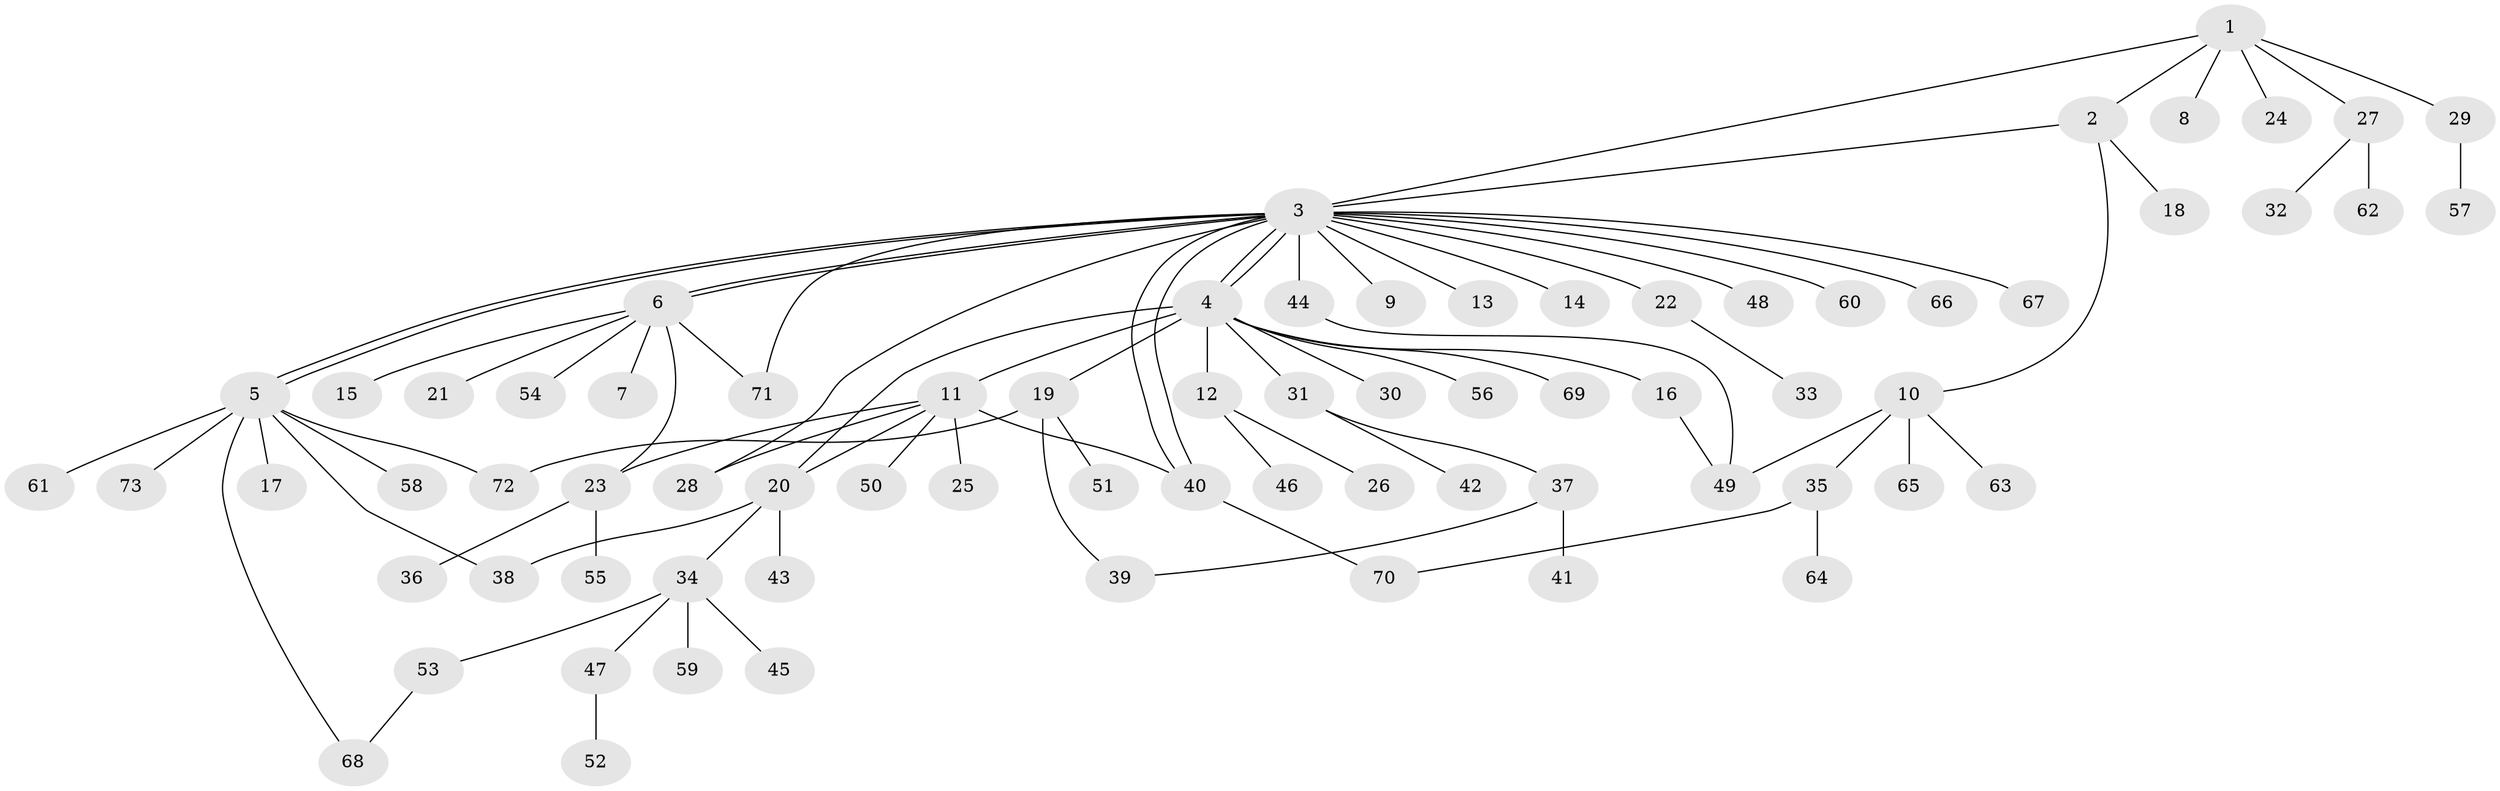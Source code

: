 // coarse degree distribution, {7: 0.03773584905660377, 19: 0.018867924528301886, 10: 0.018867924528301886, 8: 0.018867924528301886, 1: 0.6037735849056604, 4: 0.09433962264150944, 6: 0.018867924528301886, 2: 0.1320754716981132, 5: 0.018867924528301886, 3: 0.03773584905660377}
// Generated by graph-tools (version 1.1) at 2025/23/03/03/25 07:23:54]
// undirected, 73 vertices, 89 edges
graph export_dot {
graph [start="1"]
  node [color=gray90,style=filled];
  1;
  2;
  3;
  4;
  5;
  6;
  7;
  8;
  9;
  10;
  11;
  12;
  13;
  14;
  15;
  16;
  17;
  18;
  19;
  20;
  21;
  22;
  23;
  24;
  25;
  26;
  27;
  28;
  29;
  30;
  31;
  32;
  33;
  34;
  35;
  36;
  37;
  38;
  39;
  40;
  41;
  42;
  43;
  44;
  45;
  46;
  47;
  48;
  49;
  50;
  51;
  52;
  53;
  54;
  55;
  56;
  57;
  58;
  59;
  60;
  61;
  62;
  63;
  64;
  65;
  66;
  67;
  68;
  69;
  70;
  71;
  72;
  73;
  1 -- 2;
  1 -- 3;
  1 -- 8;
  1 -- 24;
  1 -- 27;
  1 -- 29;
  2 -- 3;
  2 -- 10;
  2 -- 18;
  3 -- 4;
  3 -- 4;
  3 -- 5;
  3 -- 5;
  3 -- 6;
  3 -- 6;
  3 -- 9;
  3 -- 13;
  3 -- 14;
  3 -- 22;
  3 -- 28;
  3 -- 40;
  3 -- 40;
  3 -- 44;
  3 -- 48;
  3 -- 60;
  3 -- 66;
  3 -- 67;
  3 -- 71;
  4 -- 11;
  4 -- 12;
  4 -- 16;
  4 -- 19;
  4 -- 20;
  4 -- 30;
  4 -- 31;
  4 -- 56;
  4 -- 69;
  5 -- 17;
  5 -- 38;
  5 -- 58;
  5 -- 61;
  5 -- 68;
  5 -- 72;
  5 -- 73;
  6 -- 7;
  6 -- 15;
  6 -- 21;
  6 -- 23;
  6 -- 54;
  6 -- 71;
  10 -- 35;
  10 -- 49;
  10 -- 63;
  10 -- 65;
  11 -- 20;
  11 -- 23;
  11 -- 25;
  11 -- 28;
  11 -- 40;
  11 -- 50;
  12 -- 26;
  12 -- 46;
  16 -- 49;
  19 -- 39;
  19 -- 51;
  19 -- 72;
  20 -- 34;
  20 -- 38;
  20 -- 43;
  22 -- 33;
  23 -- 36;
  23 -- 55;
  27 -- 32;
  27 -- 62;
  29 -- 57;
  31 -- 37;
  31 -- 42;
  34 -- 45;
  34 -- 47;
  34 -- 53;
  34 -- 59;
  35 -- 64;
  35 -- 70;
  37 -- 39;
  37 -- 41;
  40 -- 70;
  44 -- 49;
  47 -- 52;
  53 -- 68;
}
